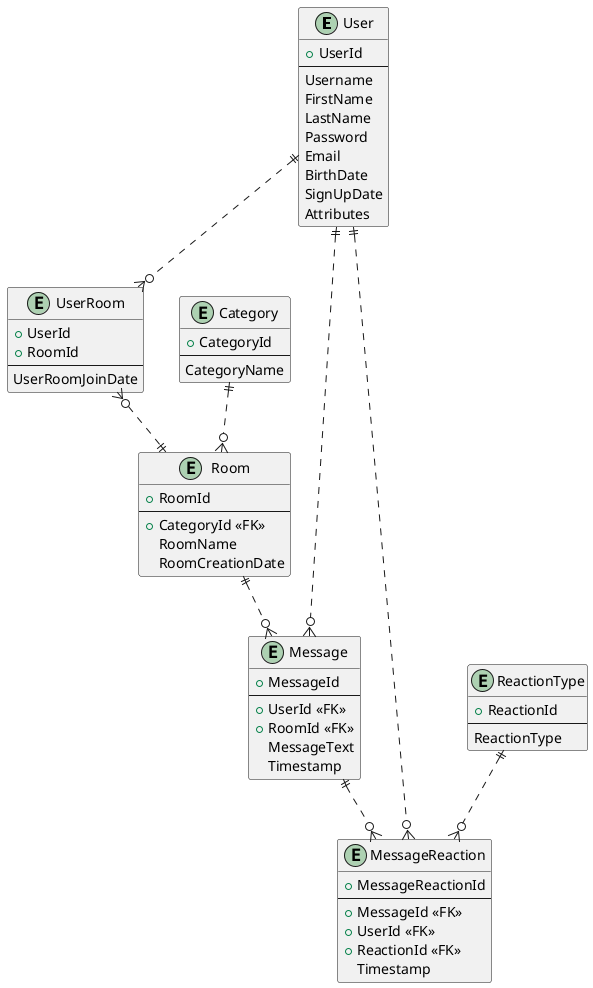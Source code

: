 @startuml "Chatflow"
entity "User" as user {
  + UserId
  --
  Username
  FirstName
  LastName
  Password
  Email
  BirthDate
  SignUpDate
  Attributes
}

entity "Room" as room {
  + RoomId
  --
  + CategoryId <<FK>>
  RoomName
  RoomCreationDate
}

entity "Category" as category {
  + CategoryId
  --
  CategoryName
}

entity "UserRoom" as user_room {
  + UserId
  + RoomId
  --
  UserRoomJoinDate
}

entity "Message" as message {
  + MessageId
  --
  + UserId <<FK>>
  + RoomId <<FK>>
  MessageText
  Timestamp
}

entity "ReactionType" as reaction {
  + ReactionId
  --
  ReactionType
}

entity "MessageReaction" as message_reaction {
  + MessageReactionId
  --
  + MessageId <<FK>>
  + UserId <<FK>>
  + ReactionId <<FK>>
  Timestamp
}

user ||..o{ user_room

user_room }o..|| room
room ||..o{ message
user ||..o{ message
category ||..o{ room
message ||..o{ message_reaction
user ||..o{ message_reaction
reaction ||..o{ message_reaction
@enduml
